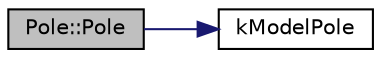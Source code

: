 digraph "Pole::Pole"
{
  edge [fontname="Helvetica",fontsize="10",labelfontname="Helvetica",labelfontsize="10"];
  node [fontname="Helvetica",fontsize="10",shape=record];
  rankdir="LR";
  Node0 [label="Pole::Pole",height=0.2,width=0.4,color="black", fillcolor="grey75", style="filled", fontcolor="black"];
  Node0 -> Node1 [color="midnightblue",fontsize="10",style="solid",fontname="Helvetica"];
  Node1 [label="kModelPole",height=0.2,width=0.4,color="black", fillcolor="white", style="filled",URL="$_pole_8hh.html#afd1d97a25b4bd25ed18aeec407103c3c"];
}
